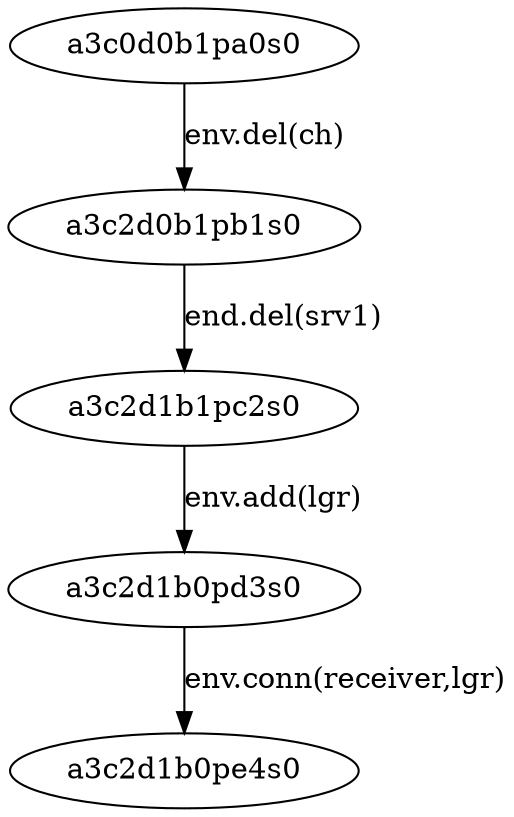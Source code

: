 digraph { 
a3c2d0b1pb1s0[pos="0,0!"];
a3c2d1b0pd3s0[pos="0,75!"];
a3c0d0b1pa0s0[pos="0,150!"];
a3c2d1b1pc2s0[pos="0,225!"];
a3c2d1b0pe4s0[pos="0,300!"];
a3c2d0b1pb1s0->a3c2d1b1pc2s0[label= "end.del(srv1)"];
a3c2d1b1pc2s0->a3c2d1b0pd3s0[label= "env.add(lgr)"];
a3c0d0b1pa0s0->a3c2d0b1pb1s0[label= "env.del(ch)"];
a3c2d1b0pd3s0->a3c2d1b0pe4s0[label= "env.conn(receiver,lgr)"];

}